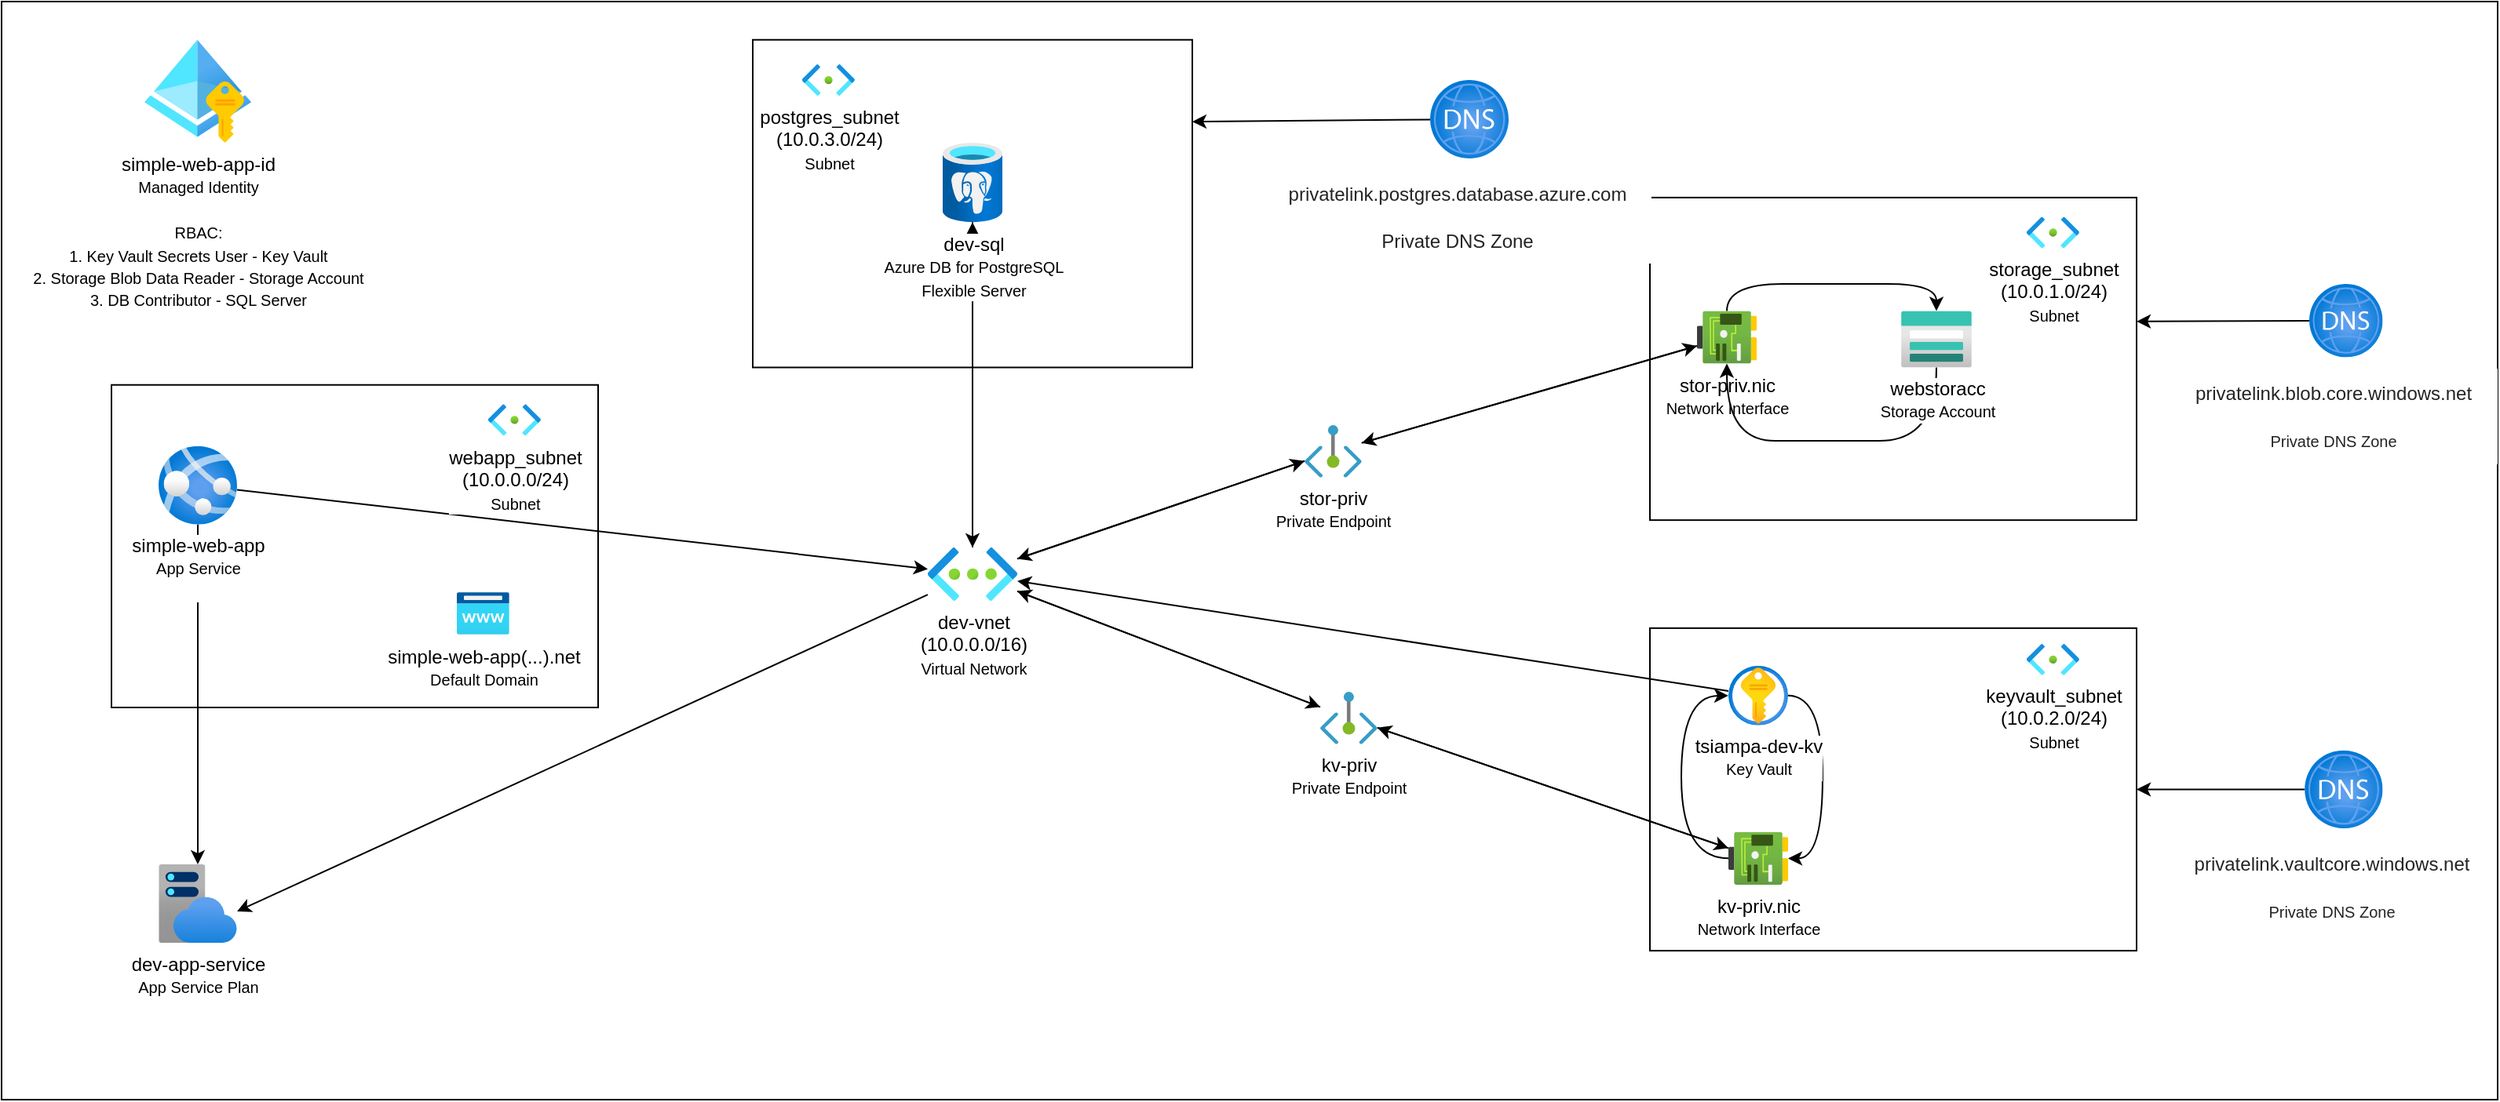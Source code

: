 <mxfile>
    <diagram name="Page-1" id="c442s6LptLY7ps0O6eYq">
        <mxGraphModel dx="2543" dy="1798" grid="1" gridSize="10" guides="1" tooltips="1" connect="1" arrows="1" fold="1" page="1" pageScale="1" pageWidth="850" pageHeight="1100" math="0" shadow="0">
            <root>
                <mxCell id="0"/>
                <mxCell id="1" parent="0"/>
                <mxCell id="WnGC63VPYkQ0A40VaTRL-3" value="" style="rounded=0;whiteSpace=wrap;html=1;shadow=0;" parent="1" vertex="1">
                    <mxGeometry x="-170" y="-60" width="1590" height="700" as="geometry"/>
                </mxCell>
                <mxCell id="WnGC63VPYkQ0A40VaTRL-50" value="&lt;blockquote style=&quot;margin: 0 0 0 40px; border: none; padding: 0px;&quot;&gt;&lt;br&gt;&lt;/blockquote&gt;" style="rounded=0;whiteSpace=wrap;html=1;align=left;" parent="1" vertex="1">
                    <mxGeometry x="308.5" y="-35.63" width="280" height="208.87" as="geometry"/>
                </mxCell>
                <mxCell id="WnGC63VPYkQ0A40VaTRL-35" value="&lt;blockquote style=&quot;margin: 0 0 0 40px; border: none; padding: 0px;&quot;&gt;&lt;br&gt;&lt;/blockquote&gt;" style="rounded=0;whiteSpace=wrap;html=1;align=left;" parent="1" vertex="1">
                    <mxGeometry x="-100" y="184.37" width="310" height="205.63" as="geometry"/>
                </mxCell>
                <mxCell id="WnGC63VPYkQ0A40VaTRL-24" value="" style="rounded=0;whiteSpace=wrap;html=1;" parent="1" vertex="1">
                    <mxGeometry x="880" y="339.42" width="310" height="205.63" as="geometry"/>
                </mxCell>
                <mxCell id="WnGC63VPYkQ0A40VaTRL-20" value="" style="rounded=0;whiteSpace=wrap;html=1;" parent="1" vertex="1">
                    <mxGeometry x="880" y="64.94" width="310" height="205.63" as="geometry"/>
                </mxCell>
                <mxCell id="WnGC63VPYkQ0A40VaTRL-2" value="dev-app-service&lt;div&gt;&lt;font style=&quot;font-size: 10px;&quot;&gt;App Service Pla&lt;/font&gt;&lt;font style=&quot;font-size: 10px;&quot;&gt;n&lt;/font&gt;&lt;/div&gt;" style="image;aspect=fixed;html=1;points=[];align=center;fontSize=12;image=img/lib/azure2/app_services/App_Service_Plans.svg;" parent="1" vertex="1">
                    <mxGeometry x="-70" y="490" width="50" height="50" as="geometry"/>
                </mxCell>
                <mxCell id="WnGC63VPYkQ0A40VaTRL-5" style="rounded=0;orthogonalLoop=1;jettySize=auto;html=1;" parent="1" source="WnGC63VPYkQ0A40VaTRL-4" target="WnGC63VPYkQ0A40VaTRL-2" edge="1">
                    <mxGeometry relative="1" as="geometry"/>
                </mxCell>
                <mxCell id="WnGC63VPYkQ0A40VaTRL-7" style="rounded=0;orthogonalLoop=1;jettySize=auto;html=1;" parent="1" source="WnGC63VPYkQ0A40VaTRL-4" target="WnGC63VPYkQ0A40VaTRL-6" edge="1">
                    <mxGeometry relative="1" as="geometry"/>
                </mxCell>
                <mxCell id="WnGC63VPYkQ0A40VaTRL-4" value="&lt;div&gt;simple-web-app&lt;/div&gt;&lt;div&gt;&lt;font style=&quot;font-size: 10px;&quot;&gt;App Service&lt;/font&gt;&lt;/div&gt;&lt;div&gt;&lt;br&gt;&lt;/div&gt;" style="image;aspect=fixed;html=1;points=[];align=center;fontSize=12;image=img/lib/azure2/app_services/App_Services.svg;" parent="1" vertex="1">
                    <mxGeometry x="-70" y="223.33" width="50" height="50" as="geometry"/>
                </mxCell>
                <mxCell id="WnGC63VPYkQ0A40VaTRL-11" style="rounded=0;orthogonalLoop=1;jettySize=auto;html=1;" parent="1" source="WnGC63VPYkQ0A40VaTRL-21" target="WnGC63VPYkQ0A40VaTRL-10" edge="1">
                    <mxGeometry relative="1" as="geometry"/>
                </mxCell>
                <mxCell id="WnGC63VPYkQ0A40VaTRL-13" style="rounded=0;orthogonalLoop=1;jettySize=auto;html=1;" parent="1" source="WnGC63VPYkQ0A40VaTRL-25" target="WnGC63VPYkQ0A40VaTRL-12" edge="1">
                    <mxGeometry relative="1" as="geometry"/>
                </mxCell>
                <mxCell id="2" style="edgeStyle=none;html=1;" edge="1" parent="1" source="WnGC63VPYkQ0A40VaTRL-6" target="WnGC63VPYkQ0A40VaTRL-8">
                    <mxGeometry relative="1" as="geometry"/>
                </mxCell>
                <mxCell id="WnGC63VPYkQ0A40VaTRL-6" value="dev-vnet&lt;div&gt;(10.0.0.0/16)&lt;br&gt;&lt;div&gt;&lt;font size=&quot;1&quot;&gt;Virtual Network&lt;/font&gt;&lt;/div&gt;&lt;/div&gt;" style="image;aspect=fixed;html=1;points=[];align=center;fontSize=12;image=img/lib/azure2/networking/Virtual_Networks.svg;" parent="1" vertex="1">
                    <mxGeometry x="420" y="287.98" width="57" height="34.03" as="geometry"/>
                </mxCell>
                <mxCell id="WnGC63VPYkQ0A40VaTRL-9" style="rounded=0;orthogonalLoop=1;jettySize=auto;html=1;" parent="1" source="WnGC63VPYkQ0A40VaTRL-8" target="WnGC63VPYkQ0A40VaTRL-6" edge="1">
                    <mxGeometry relative="1" as="geometry"/>
                </mxCell>
                <mxCell id="WnGC63VPYkQ0A40VaTRL-8" value="dev-sql&lt;div&gt;&lt;font size=&quot;1&quot;&gt;Azure DB for PostgreSQL&lt;/font&gt;&lt;/div&gt;&lt;div&gt;&lt;font size=&quot;1&quot;&gt;Flexible Server&lt;/font&gt;&lt;/div&gt;" style="image;aspect=fixed;html=1;points=[];align=center;fontSize=12;image=img/lib/azure2/databases/Azure_Database_PostgreSQL_Server.svg;" parent="1" vertex="1">
                    <mxGeometry x="429.5" y="30" width="38" height="50.67" as="geometry"/>
                </mxCell>
                <mxCell id="WnGC63VPYkQ0A40VaTRL-16" style="rounded=0;orthogonalLoop=1;jettySize=auto;html=1;" parent="1" source="WnGC63VPYkQ0A40VaTRL-21" target="WnGC63VPYkQ0A40VaTRL-6" edge="1">
                    <mxGeometry relative="1" as="geometry"/>
                </mxCell>
                <mxCell id="WnGC63VPYkQ0A40VaTRL-39" style="edgeStyle=orthogonalEdgeStyle;rounded=0;orthogonalLoop=1;jettySize=auto;html=1;curved=1;" parent="1" source="WnGC63VPYkQ0A40VaTRL-10" target="WnGC63VPYkQ0A40VaTRL-38" edge="1">
                    <mxGeometry relative="1" as="geometry">
                        <Array as="points">
                            <mxPoint x="1000" y="120"/>
                            <mxPoint x="1000" y="120"/>
                        </Array>
                    </mxGeometry>
                </mxCell>
                <mxCell id="WnGC63VPYkQ0A40VaTRL-10" value="stor-priv.nic&lt;div&gt;&lt;font size=&quot;1&quot;&gt;Network Interface&lt;/font&gt;&lt;/div&gt;" style="image;aspect=fixed;html=1;points=[];align=center;fontSize=12;image=img/lib/azure2/networking/Network_Interfaces.svg;" parent="1" vertex="1">
                    <mxGeometry x="910" y="137.24" width="38" height="33.53" as="geometry"/>
                </mxCell>
                <mxCell id="WnGC63VPYkQ0A40VaTRL-18" style="rounded=0;orthogonalLoop=1;jettySize=auto;html=1;" parent="1" source="WnGC63VPYkQ0A40VaTRL-25" target="WnGC63VPYkQ0A40VaTRL-6" edge="1">
                    <mxGeometry relative="1" as="geometry"/>
                </mxCell>
                <mxCell id="WnGC63VPYkQ0A40VaTRL-34" style="edgeStyle=orthogonalEdgeStyle;rounded=0;orthogonalLoop=1;jettySize=auto;html=1;curved=1;" parent="1" source="WnGC63VPYkQ0A40VaTRL-12" target="WnGC63VPYkQ0A40VaTRL-28" edge="1">
                    <mxGeometry relative="1" as="geometry">
                        <Array as="points">
                            <mxPoint x="900" y="486.185"/>
                            <mxPoint x="900" y="382.43"/>
                        </Array>
                    </mxGeometry>
                </mxCell>
                <mxCell id="WnGC63VPYkQ0A40VaTRL-12" value="kv-priv.nic&lt;div&gt;&lt;font size=&quot;1&quot;&gt;Network Interface&lt;/font&gt;&lt;/div&gt;" style="image;aspect=fixed;html=1;points=[];align=center;fontSize=12;image=img/lib/azure2/networking/Network_Interfaces.svg;" parent="1" vertex="1">
                    <mxGeometry x="930" y="469.42" width="38" height="33.53" as="geometry"/>
                </mxCell>
                <mxCell id="WnGC63VPYkQ0A40VaTRL-19" value="storage_subnet&lt;br&gt;(10.0.1.0/24)&lt;br&gt;&lt;font size=&quot;1&quot;&gt;Subnet&lt;/font&gt;" style="image;aspect=fixed;html=1;points=[];align=center;fontSize=12;image=img/lib/azure2/networking/Subnet.svg;" parent="1" vertex="1">
                    <mxGeometry x="1120" y="77.24" width="33.4" height="20" as="geometry"/>
                </mxCell>
                <mxCell id="WnGC63VPYkQ0A40VaTRL-22" value="" style="rounded=0;orthogonalLoop=1;jettySize=auto;html=1;" parent="1" source="WnGC63VPYkQ0A40VaTRL-10" target="WnGC63VPYkQ0A40VaTRL-21" edge="1">
                    <mxGeometry relative="1" as="geometry">
                        <mxPoint x="850" y="135" as="sourcePoint"/>
                        <mxPoint x="477" y="293" as="targetPoint"/>
                    </mxGeometry>
                </mxCell>
                <mxCell id="WnGC63VPYkQ0A40VaTRL-23" value="" style="rounded=0;orthogonalLoop=1;jettySize=auto;html=1;" parent="1" source="WnGC63VPYkQ0A40VaTRL-6" target="WnGC63VPYkQ0A40VaTRL-21" edge="1">
                    <mxGeometry relative="1" as="geometry">
                        <mxPoint x="477" y="293" as="sourcePoint"/>
                        <mxPoint x="850" y="135" as="targetPoint"/>
                    </mxGeometry>
                </mxCell>
                <mxCell id="WnGC63VPYkQ0A40VaTRL-21" value="stor-priv&lt;div&gt;&lt;font size=&quot;1&quot;&gt;Private Endpoint&lt;/font&gt;&lt;/div&gt;" style="image;aspect=fixed;html=1;points=[];align=center;fontSize=12;image=img/lib/azure2/networking/Private_Endpoint.svg;" parent="1" vertex="1">
                    <mxGeometry x="660" y="210" width="36.36" height="33.33" as="geometry"/>
                </mxCell>
                <mxCell id="WnGC63VPYkQ0A40VaTRL-26" value="" style="rounded=0;orthogonalLoop=1;jettySize=auto;html=1;" parent="1" source="WnGC63VPYkQ0A40VaTRL-12" target="WnGC63VPYkQ0A40VaTRL-25" edge="1">
                    <mxGeometry relative="1" as="geometry">
                        <mxPoint x="870" y="368" as="sourcePoint"/>
                        <mxPoint x="477" y="309" as="targetPoint"/>
                    </mxGeometry>
                </mxCell>
                <mxCell id="WnGC63VPYkQ0A40VaTRL-27" value="" style="rounded=0;orthogonalLoop=1;jettySize=auto;html=1;" parent="1" source="WnGC63VPYkQ0A40VaTRL-6" target="WnGC63VPYkQ0A40VaTRL-25" edge="1">
                    <mxGeometry relative="1" as="geometry">
                        <mxPoint x="477" y="309" as="sourcePoint"/>
                        <mxPoint x="870" y="368" as="targetPoint"/>
                    </mxGeometry>
                </mxCell>
                <mxCell id="WnGC63VPYkQ0A40VaTRL-25" value="kv-priv&lt;br&gt;&lt;font size=&quot;1&quot;&gt;Private Endpoint&lt;/font&gt;" style="image;aspect=fixed;html=1;points=[];align=center;fontSize=12;image=img/lib/azure2/networking/Private_Endpoint.svg;" parent="1" vertex="1">
                    <mxGeometry x="670" y="380" width="36.36" height="33.33" as="geometry"/>
                </mxCell>
                <mxCell id="WnGC63VPYkQ0A40VaTRL-30" style="rounded=0;orthogonalLoop=1;jettySize=auto;html=1;" parent="1" source="WnGC63VPYkQ0A40VaTRL-28" target="WnGC63VPYkQ0A40VaTRL-6" edge="1">
                    <mxGeometry relative="1" as="geometry"/>
                </mxCell>
                <mxCell id="WnGC63VPYkQ0A40VaTRL-33" style="edgeStyle=orthogonalEdgeStyle;rounded=0;orthogonalLoop=1;jettySize=auto;html=1;curved=1;" parent="1" source="WnGC63VPYkQ0A40VaTRL-28" target="WnGC63VPYkQ0A40VaTRL-12" edge="1">
                    <mxGeometry relative="1" as="geometry">
                        <Array as="points">
                            <mxPoint x="990" y="382.43"/>
                            <mxPoint x="990" y="486.185"/>
                        </Array>
                    </mxGeometry>
                </mxCell>
                <mxCell id="WnGC63VPYkQ0A40VaTRL-28" value="tsiampa-dev-kv&lt;div&gt;&lt;font size=&quot;1&quot;&gt;Key Vault&lt;/font&gt;&lt;/div&gt;" style="image;aspect=fixed;html=1;points=[];align=center;fontSize=12;image=img/lib/azure2/security/Key_Vaults.svg;" parent="1" vertex="1">
                    <mxGeometry x="930" y="363.43" width="38" height="38" as="geometry"/>
                </mxCell>
                <mxCell id="WnGC63VPYkQ0A40VaTRL-29" value="keyvault_subnet&lt;br&gt;(10.0.2.0/24)&lt;br&gt;&lt;font size=&quot;1&quot;&gt;Subnet&lt;/font&gt;" style="image;aspect=fixed;html=1;points=[];align=center;fontSize=12;image=img/lib/azure2/networking/Subnet.svg;" parent="1" vertex="1">
                    <mxGeometry x="1120" y="349.42" width="33.4" height="20" as="geometry"/>
                </mxCell>
                <mxCell id="WnGC63VPYkQ0A40VaTRL-36" value="webapp_subnet&lt;br&gt;(10.0.0.0/24)&lt;br&gt;&lt;font size=&quot;1&quot;&gt;Subnet&lt;/font&gt;" style="image;aspect=fixed;html=1;points=[];align=center;fontSize=12;image=img/lib/azure2/networking/Subnet.svg;" parent="1" vertex="1">
                    <mxGeometry x="140" y="196.67" width="33.4" height="20" as="geometry"/>
                </mxCell>
                <mxCell id="WnGC63VPYkQ0A40VaTRL-40" style="edgeStyle=orthogonalEdgeStyle;rounded=0;orthogonalLoop=1;jettySize=auto;html=1;curved=1;" parent="1" source="WnGC63VPYkQ0A40VaTRL-38" target="WnGC63VPYkQ0A40VaTRL-10" edge="1">
                    <mxGeometry relative="1" as="geometry">
                        <Array as="points">
                            <mxPoint x="990" y="220"/>
                            <mxPoint x="990" y="220"/>
                        </Array>
                    </mxGeometry>
                </mxCell>
                <mxCell id="WnGC63VPYkQ0A40VaTRL-38" value="webstoracc&lt;br&gt;&lt;font size=&quot;1&quot;&gt;Storage Account&lt;/font&gt;" style="image;aspect=fixed;html=1;points=[];align=center;fontSize=12;image=img/lib/azure2/storage/Storage_Accounts.svg;" parent="1" vertex="1">
                    <mxGeometry x="1040" y="137.24" width="45" height="36" as="geometry"/>
                </mxCell>
                <mxCell id="WnGC63VPYkQ0A40VaTRL-41" style="rounded=0;orthogonalLoop=1;jettySize=auto;html=1;entryX=1;entryY=0.6;entryDx=0;entryDy=0;entryPerimeter=0;" parent="1" source="WnGC63VPYkQ0A40VaTRL-6" target="WnGC63VPYkQ0A40VaTRL-2" edge="1">
                    <mxGeometry relative="1" as="geometry"/>
                </mxCell>
                <mxCell id="WnGC63VPYkQ0A40VaTRL-43" value="simple-web-app-id&lt;br&gt;&lt;font size=&quot;1&quot;&gt;Managed Identity&lt;br&gt;&lt;br&gt;RBAC:&lt;br&gt;1. Key Vault Secrets User - Key Vault&lt;/font&gt;&lt;div&gt;&lt;font size=&quot;1&quot;&gt;2. Storage Blob Data Reader - Storage Account&lt;/font&gt;&lt;/div&gt;&lt;div&gt;&lt;font size=&quot;1&quot;&gt;3. DB Contributor - SQL Server&lt;/font&gt;&lt;/div&gt;" style="image;aspect=fixed;html=1;points=[];align=center;fontSize=12;image=img/lib/azure2/identity/Managed_Identities.svg;" parent="1" vertex="1">
                    <mxGeometry x="-79" y="-36" width="68" height="66" as="geometry"/>
                </mxCell>
                <mxCell id="WnGC63VPYkQ0A40VaTRL-44" value="&lt;h2 style=&quot;margin: 0px 16px 0px 0px; overflow: hidden; text-overflow: ellipsis; line-height: 28px; flex: 0 1 auto; color: rgb(36, 36, 36);&quot; aria-describedby=&quot;d94a17a2-b767-4b31-a5c8-409c018c01a2&quot; id=&quot;d94a17a2-b767-4b31-a5c8-409c018c01a1&quot; class=&quot;fxs-blade-title-titleText msportalfx-tooltip-overflow&quot;&gt;&lt;font style=&quot;font-weight: normal;&quot; face=&quot;Helvetica&quot;&gt;&lt;span style=&quot;font-size: 12px;&quot;&gt;privatelink.blob.core.windows.net&lt;/span&gt;&lt;br&gt;&lt;font size=&quot;1&quot;&gt;Private DNS Zone&lt;/font&gt;&lt;/font&gt;&lt;/h2&gt;" style="image;aspect=fixed;html=1;points=[];align=center;fontSize=12;image=img/lib/azure2/networking/DNS_Zones.svg;" parent="1" vertex="1">
                    <mxGeometry x="1300" y="120" width="46.76" height="46.76" as="geometry"/>
                </mxCell>
                <mxCell id="WnGC63VPYkQ0A40VaTRL-55" style="rounded=0;orthogonalLoop=1;jettySize=auto;html=1;entryX=1;entryY=0.5;entryDx=0;entryDy=0;" parent="1" source="WnGC63VPYkQ0A40VaTRL-47" target="WnGC63VPYkQ0A40VaTRL-24" edge="1">
                    <mxGeometry relative="1" as="geometry"/>
                </mxCell>
                <mxCell id="WnGC63VPYkQ0A40VaTRL-47" value="&lt;h2 style=&quot;margin: 0px 16px 0px 0px; overflow: hidden; text-overflow: ellipsis; line-height: 28px; flex: 0 1 auto; color: rgb(36, 36, 36);&quot; aria-describedby=&quot;d94a17a2-b767-4b31-a5c8-409c018c01a2&quot; id=&quot;d94a17a2-b767-4b31-a5c8-409c018c01a1&quot; class=&quot;fxs-blade-title-titleText msportalfx-tooltip-overflow&quot;&gt;&lt;font style=&quot;font-weight: normal;&quot; face=&quot;Helvetica&quot;&gt;&lt;span style=&quot;font-size: 12px;&quot;&gt;privatelink.vaultcore.windows.net&lt;/span&gt;&lt;br&gt;&lt;font size=&quot;1&quot;&gt;Private DNS Zone&lt;/font&gt;&lt;/font&gt;&lt;/h2&gt;" style="image;aspect=fixed;html=1;points=[];align=center;fontSize=12;image=img/lib/azure2/networking/DNS_Zones.svg;" parent="1" vertex="1">
                    <mxGeometry x="1297.06" y="417.38" width="49.7" height="49.7" as="geometry"/>
                </mxCell>
                <mxCell id="WnGC63VPYkQ0A40VaTRL-48" value="simple-web-app(...).net&lt;div&gt;&lt;font style=&quot;font-size: 10px;&quot;&gt;Default Domain&lt;/font&gt;&lt;/div&gt;" style="image;aspect=fixed;html=1;points=[];align=center;fontSize=12;image=img/lib/azure2/app_services/App_Service_Domains.svg;" parent="1" vertex="1">
                    <mxGeometry x="120" y="316.49" width="33.4" height="27.01" as="geometry"/>
                </mxCell>
                <mxCell id="WnGC63VPYkQ0A40VaTRL-51" value="postgres_subnet&lt;br&gt;(10.0.3.0/24)&lt;br&gt;&lt;font size=&quot;1&quot;&gt;Subnet&lt;/font&gt;" style="image;aspect=fixed;html=1;points=[];align=center;fontSize=12;image=img/lib/azure2/networking/Subnet.svg;" parent="1" vertex="1">
                    <mxGeometry x="340" y="-20" width="33.4" height="20" as="geometry"/>
                </mxCell>
                <mxCell id="WnGC63VPYkQ0A40VaTRL-53" style="rounded=0;orthogonalLoop=1;jettySize=auto;html=1;entryX=1;entryY=0.25;entryDx=0;entryDy=0;" parent="1" source="WnGC63VPYkQ0A40VaTRL-52" target="WnGC63VPYkQ0A40VaTRL-50" edge="1">
                    <mxGeometry relative="1" as="geometry"/>
                </mxCell>
                <mxCell id="WnGC63VPYkQ0A40VaTRL-52" value="&lt;h2 style=&quot;margin: 0px 16px 0px 0px; overflow: hidden; text-overflow: ellipsis; line-height: 28px; flex: 0 1 auto; color: rgb(36, 36, 36); text-align: left;&quot; aria-describedby=&quot;d94a17a2-b767-4b31-a5c8-409c018c08e6&quot; id=&quot;d94a17a2-b767-4b31-a5c8-409c018c08e5&quot; class=&quot;fxs-blade-title-titleText msportalfx-tooltip-overflow&quot;&gt;&lt;font face=&quot;Helvetica&quot; style=&quot;font-size: 12px; font-weight: normal;&quot;&gt;privatelink.postgres.database.azure.com&lt;/font&gt;&lt;/h2&gt;&lt;h2 style=&quot;margin: 0px 16px 0px 0px; overflow: hidden; text-overflow: ellipsis; line-height: 28px; flex: 0 1 auto; color: rgb(36, 36, 36);&quot; aria-describedby=&quot;d94a17a2-b767-4b31-a5c8-409c018c01a2&quot; id=&quot;d94a17a2-b767-4b31-a5c8-409c018c01a1&quot; class=&quot;fxs-blade-title-titleText msportalfx-tooltip-overflow&quot;&gt;&lt;font style=&quot;font-weight: normal;&quot; face=&quot;Helvetica&quot;&gt;&lt;font style=&quot;font-size: 12px;&quot;&gt;Private DNS Zone&lt;/font&gt;&lt;/font&gt;&lt;/h2&gt;" style="image;aspect=fixed;html=1;points=[];align=center;fontSize=12;image=img/lib/azure2/networking/DNS_Zones.svg;" parent="1" vertex="1">
                    <mxGeometry x="740" y="-10" width="50" height="50" as="geometry"/>
                </mxCell>
                <mxCell id="WnGC63VPYkQ0A40VaTRL-54" style="rounded=0;orthogonalLoop=1;jettySize=auto;html=1;entryX=1;entryY=0.384;entryDx=0;entryDy=0;entryPerimeter=0;" parent="1" source="WnGC63VPYkQ0A40VaTRL-44" target="WnGC63VPYkQ0A40VaTRL-20" edge="1">
                    <mxGeometry relative="1" as="geometry"/>
                </mxCell>
            </root>
        </mxGraphModel>
    </diagram>
</mxfile>